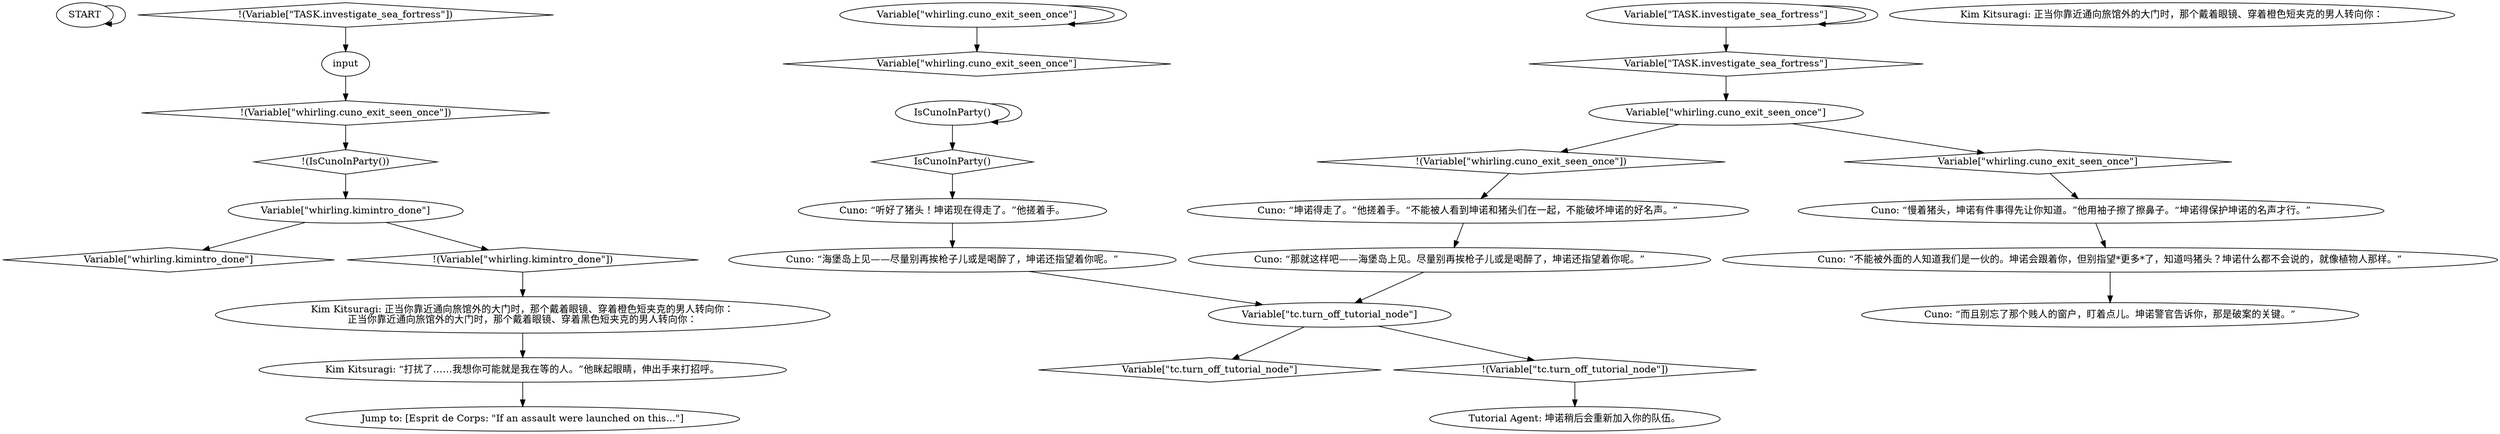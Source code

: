 # WHIRLING F1 / EXIT DOOR
# this is a crazy-ass exit-from-whirling door, god dammit.
# ==================================================
digraph G {
	  0 [label="START"];
	  1 [label="input"];
	  2 [label="Variable[\"whirling.cuno_exit_seen_once\"]"];
	  3 [label="Variable[\"whirling.cuno_exit_seen_once\"]", shape=diamond];
	  4 [label="!(Variable[\"whirling.cuno_exit_seen_once\"])", shape=diamond];
	  5 [label="IsCunoInParty()"];
	  6 [label="IsCunoInParty()", shape=diamond];
	  7 [label="!(IsCunoInParty())", shape=diamond];
	  8 [label="Cuno: “慢着猪头，坤诺有件事得先让你知道。”他用袖子擦了擦鼻子。“坤诺得保护坤诺的名声才行。”"];
	  9 [label="Cuno: “听好了猪头！坤诺现在得走了。”他搓着手。"];
	  10 [label="Variable[\"TASK.investigate_sea_fortress\"]"];
	  11 [label="Variable[\"TASK.investigate_sea_fortress\"]", shape=diamond];
	  12 [label="!(Variable[\"TASK.investigate_sea_fortress\"])", shape=diamond];
	  13 [label="Tutorial Agent: 坤诺稍后会重新加入你的队伍。"];
	  14 [label="Variable[\"whirling.cuno_exit_seen_once\"]"];
	  15 [label="Variable[\"whirling.cuno_exit_seen_once\"]", shape=diamond];
	  16 [label="!(Variable[\"whirling.cuno_exit_seen_once\"])", shape=diamond];
	  17 [label="Kim Kitsuragi: 正当你靠近通向旅馆外的大门时，那个戴着眼镜、穿着橙色短夹克的男人转向你："];
	  18 [label="Variable[\"tc.turn_off_tutorial_node\"]"];
	  19 [label="Variable[\"tc.turn_off_tutorial_node\"]", shape=diamond];
	  20 [label="!(Variable[\"tc.turn_off_tutorial_node\"])", shape=diamond];
	  21 [label="Variable[\"whirling.kimintro_done\"]"];
	  22 [label="Variable[\"whirling.kimintro_done\"]", shape=diamond];
	  23 [label="!(Variable[\"whirling.kimintro_done\"])", shape=diamond];
	  24 [label="Cuno: “那就这样吧——海堡岛上见。尽量别再挨枪子儿或是喝醉了，坤诺还指望着你呢。”"];
	  25 [label="Cuno: “海堡岛上见——尽量别再挨枪子儿或是喝醉了，坤诺还指望着你呢。”"];
	  26 [label="Cuno: “不能被外面的人知道我们是一伙的。坤诺会跟着你，但别指望*更多*了，知道吗猪头？坤诺什么都不会说的，就像植物人那样。”"];
	  27 [label="Jump to: [Esprit de Corps: \"If an assault were launched on this...\"]"];
	  28 [label="Kim Kitsuragi: 正当你靠近通向旅馆外的大门时，那个戴着眼镜、穿着橙色短夹克的男人转向你：\n正当你靠近通向旅馆外的大门时，那个戴着眼镜、穿着黑色短夹克的男人转向你："];
	  29 [label="Cuno: “而且别忘了那个贱人的窗户，盯着点儿。坤诺警官告诉你，那是破案的关键。”"];
	  30 [label="Kim Kitsuragi: “打扰了……我想你可能就是我在等的人。”他眯起眼睛，伸出手来打招呼。"];
	  31 [label="Cuno: “坤诺得走了。”他搓着手。“不能被人看到坤诺和猪头们在一起，不能破坏坤诺的好名声。”"];
	  0 -> 0
	  1 -> 4
	  2 -> 2
	  2 -> 3
	  4 -> 7
	  5 -> 5
	  5 -> 6
	  6 -> 9
	  7 -> 21
	  8 -> 26
	  9 -> 25
	  10 -> 10
	  10 -> 11
	  11 -> 14
	  12 -> 1
	  14 -> 16
	  14 -> 15
	  15 -> 8
	  16 -> 31
	  18 -> 19
	  18 -> 20
	  20 -> 13
	  21 -> 22
	  21 -> 23
	  23 -> 28
	  24 -> 18
	  25 -> 18
	  26 -> 29
	  28 -> 30
	  30 -> 27
	  31 -> 24
}

